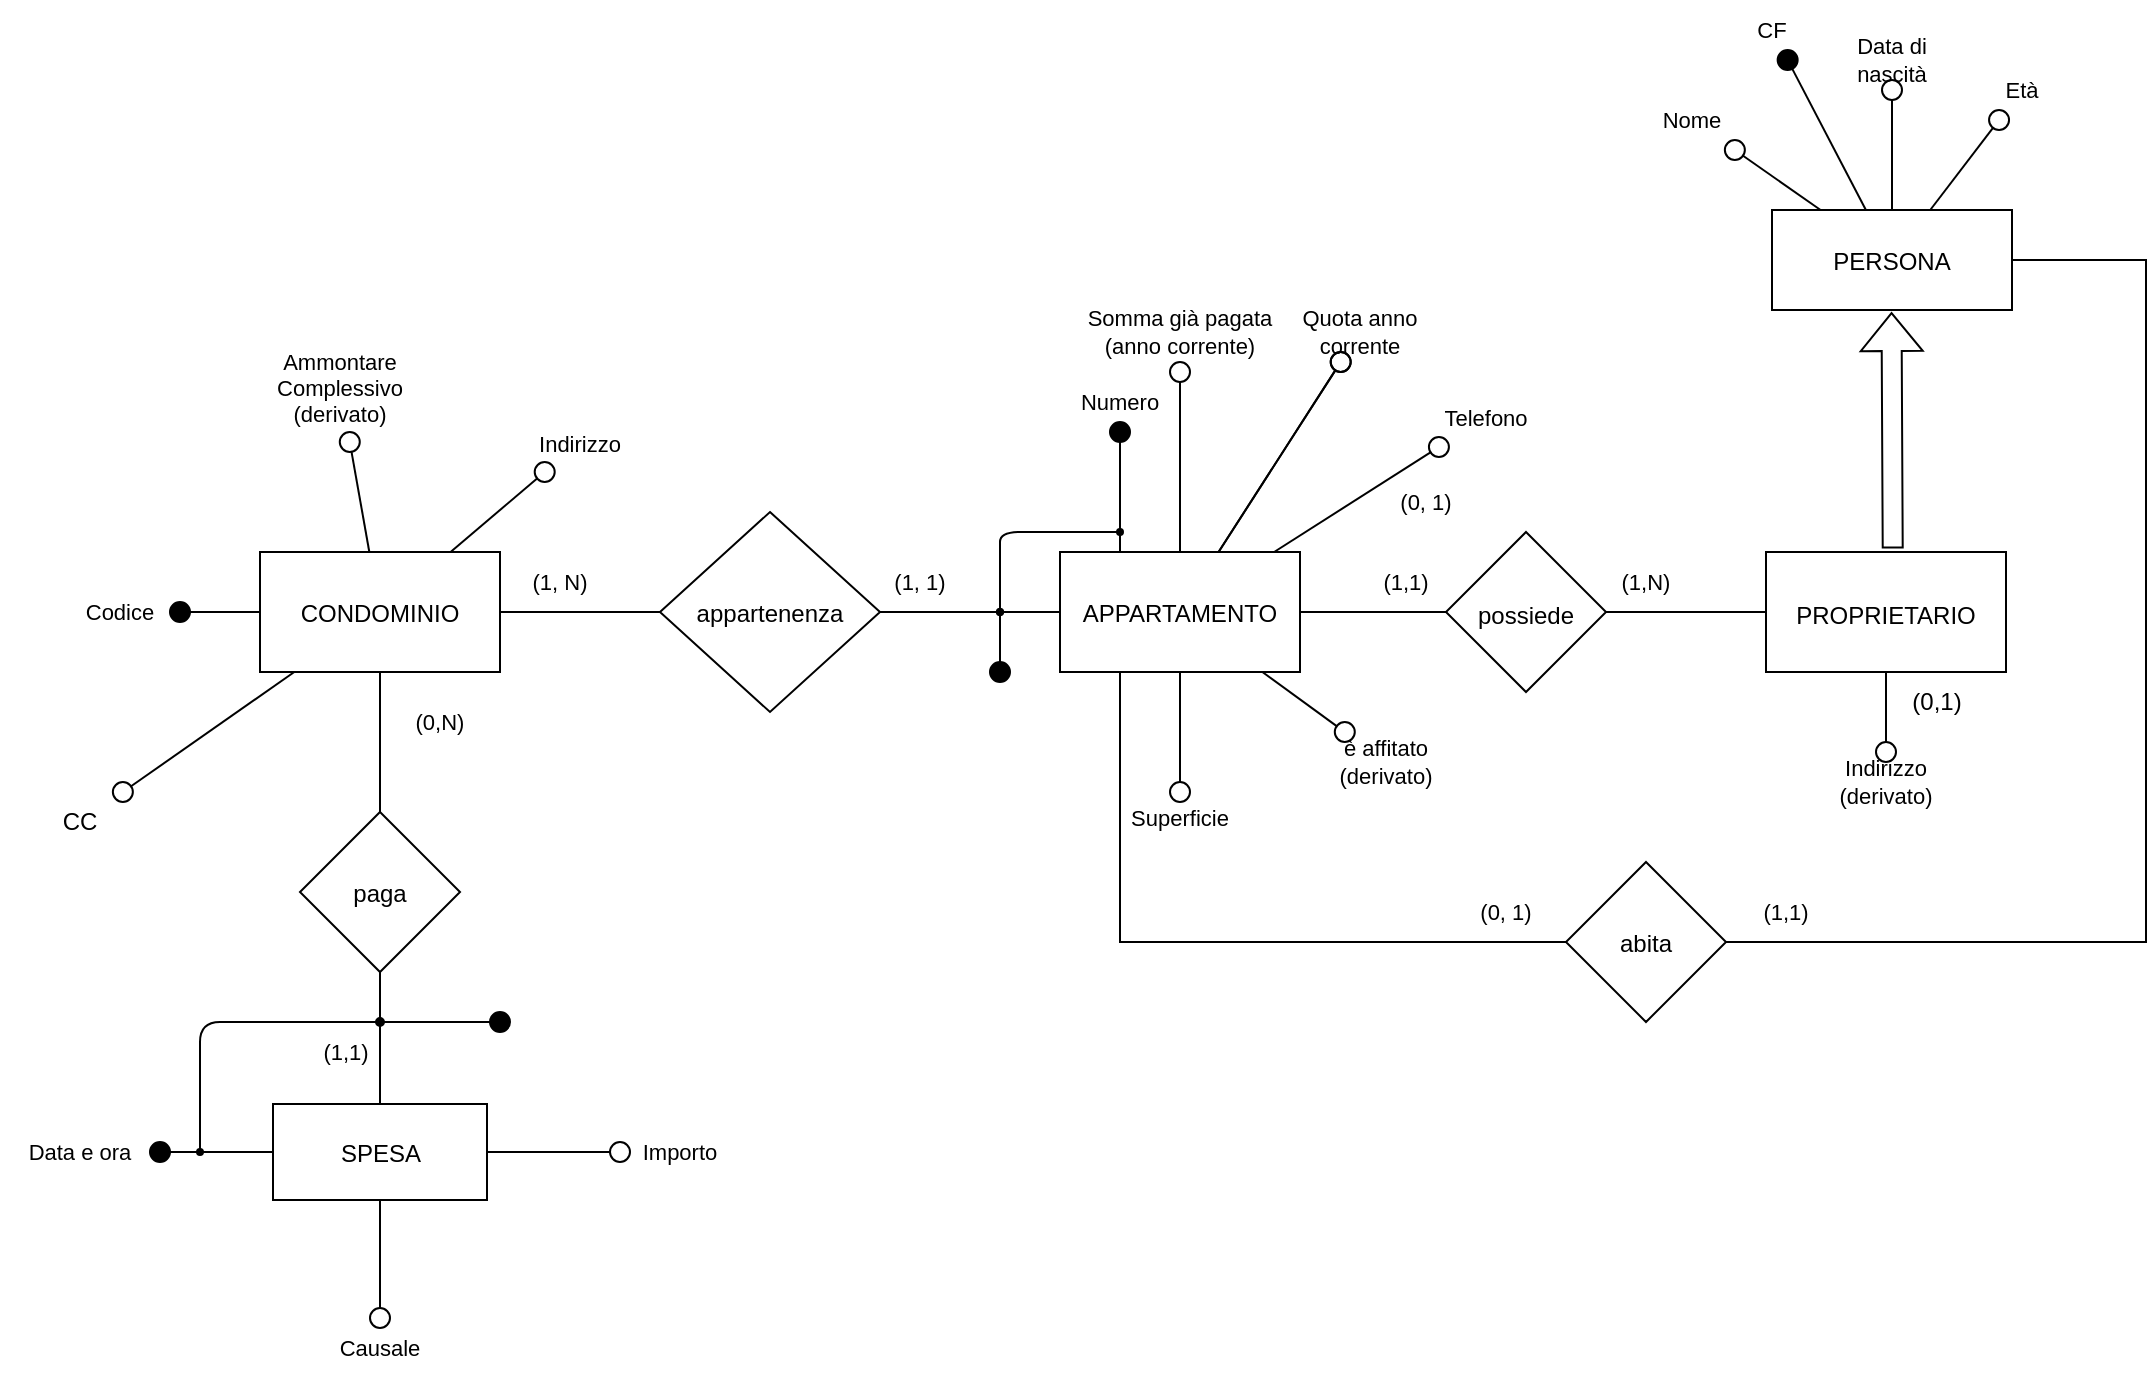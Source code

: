 <mxfile version="22.1.4" type="onedrive">
  <diagram name="Pagina-1" id="x30cziMUeCBFd0swg1NL">
    <mxGraphModel grid="1" page="1" gridSize="10" guides="1" tooltips="1" connect="1" arrows="1" fold="1" pageScale="1" pageWidth="1654" pageHeight="1169" math="0" shadow="0">
      <root>
        <mxCell id="0" />
        <mxCell id="1" parent="0" />
        <mxCell id="L8WlZY1NTqaUif9Q0aCX-7" style="rounded=0;orthogonalLoop=1;jettySize=auto;html=1;endArrow=oval;endFill=1;endSize=10;" edge="1" parent="1" source="L8WlZY1NTqaUif9Q0aCX-1" target="L8WlZY1NTqaUif9Q0aCX-8">
          <mxGeometry relative="1" as="geometry">
            <mxPoint x="397" y="647" as="targetPoint" />
          </mxGeometry>
        </mxCell>
        <mxCell id="L8WlZY1NTqaUif9Q0aCX-23" value="" style="edgeStyle=none;shape=connector;rounded=0;orthogonalLoop=1;jettySize=auto;html=1;labelBackgroundColor=default;strokeColor=default;align=center;verticalAlign=middle;fontFamily=Helvetica;fontSize=14;fontColor=default;endArrow=none;endFill=0;" edge="1" parent="1" source="L8WlZY1NTqaUif9Q0aCX-1" target="L8WlZY1NTqaUif9Q0aCX-22">
          <mxGeometry relative="1" as="geometry" />
        </mxCell>
        <mxCell id="i2xIlzCzFvHBt3hTL26c-2" style="rounded=0;orthogonalLoop=1;jettySize=auto;html=1;endArrow=oval;endFill=0;endSize=10;" edge="1" parent="1" source="L8WlZY1NTqaUif9Q0aCX-1" target="i2xIlzCzFvHBt3hTL26c-5">
          <mxGeometry relative="1" as="geometry">
            <mxPoint x="457" y="657" as="targetPoint" />
          </mxGeometry>
        </mxCell>
        <mxCell id="i2xIlzCzFvHBt3hTL26c-6" style="edgeStyle=none;shape=connector;rounded=0;orthogonalLoop=1;jettySize=auto;html=1;labelBackgroundColor=default;strokeColor=default;align=center;verticalAlign=middle;fontFamily=Helvetica;fontSize=11;fontColor=default;endArrow=oval;endFill=0;endSize=10;" edge="1" parent="1" source="L8WlZY1NTqaUif9Q0aCX-1" target="i2xIlzCzFvHBt3hTL26c-7">
          <mxGeometry relative="1" as="geometry">
            <mxPoint x="287" y="577" as="targetPoint" />
          </mxGeometry>
        </mxCell>
        <mxCell id="i2xIlzCzFvHBt3hTL26c-31" value="" style="edgeStyle=none;shape=connector;rounded=0;orthogonalLoop=1;jettySize=auto;html=1;labelBackgroundColor=default;strokeColor=default;align=center;verticalAlign=middle;fontFamily=Helvetica;fontSize=11;fontColor=default;endArrow=none;endFill=0;" edge="1" parent="1" source="L8WlZY1NTqaUif9Q0aCX-1" target="i2xIlzCzFvHBt3hTL26c-30">
          <mxGeometry relative="1" as="geometry" />
        </mxCell>
        <mxCell id="L8WlZY1NTqaUif9Q0aCX-1" value="&lt;font style=&quot;font-size: 12px;&quot;&gt;CONDOMINIO&lt;/font&gt;" style="rounded=0;whiteSpace=wrap;html=1;fontSize=14;" vertex="1" parent="1">
          <mxGeometry x="337" y="507" width="120" height="60" as="geometry" />
        </mxCell>
        <mxCell id="L8WlZY1NTqaUif9Q0aCX-8" value="&lt;span style=&quot;font-size: 11px;&quot;&gt;Codice&lt;/span&gt;" style="text;html=1;strokeColor=none;fillColor=none;align=center;verticalAlign=middle;whiteSpace=wrap;rounded=0;fontSize=11;fontStyle=0" vertex="1" parent="1">
          <mxGeometry x="237" y="522" width="60" height="30" as="geometry" />
        </mxCell>
        <mxCell id="L8WlZY1NTqaUif9Q0aCX-13" style="orthogonalLoop=1;jettySize=auto;html=1;rounded=0;endArrow=oval;endFill=0;jumpSize=6;startSize=6;endSize=10;" edge="1" parent="1" source="L8WlZY1NTqaUif9Q0aCX-1" target="L8WlZY1NTqaUif9Q0aCX-19">
          <mxGeometry relative="1" as="geometry">
            <mxPoint x="427" y="612" as="targetPoint" />
          </mxGeometry>
        </mxCell>
        <mxCell id="L8WlZY1NTqaUif9Q0aCX-19" value="&lt;font style=&quot;font-size: 11px;&quot;&gt;Indirizzo&lt;/font&gt;" style="text;html=1;strokeColor=none;fillColor=none;align=center;verticalAlign=middle;whiteSpace=wrap;rounded=0;fontSize=14;fontFamily=Helvetica;fontColor=default;" vertex="1" parent="1">
          <mxGeometry x="467" y="437" width="60" height="30" as="geometry" />
        </mxCell>
        <mxCell id="L8WlZY1NTqaUif9Q0aCX-25" value="" style="edgeStyle=none;shape=connector;rounded=0;orthogonalLoop=1;jettySize=auto;html=1;labelBackgroundColor=default;strokeColor=default;align=center;verticalAlign=middle;fontFamily=Helvetica;fontSize=14;fontColor=default;endArrow=none;endFill=0;" edge="1" parent="1" source="L8WlZY1NTqaUif9Q0aCX-22" target="L8WlZY1NTqaUif9Q0aCX-24">
          <mxGeometry relative="1" as="geometry" />
        </mxCell>
        <mxCell id="L8WlZY1NTqaUif9Q0aCX-22" value="&lt;font style=&quot;font-size: 12px;&quot;&gt;appartenenza&lt;/font&gt;" style="rhombus;whiteSpace=wrap;html=1;fontSize=14;rounded=0;" vertex="1" parent="1">
          <mxGeometry x="537" y="487" width="110" height="100" as="geometry" />
        </mxCell>
        <mxCell id="L8WlZY1NTqaUif9Q0aCX-26" style="edgeStyle=none;shape=connector;rounded=0;orthogonalLoop=1;jettySize=auto;html=1;labelBackgroundColor=default;strokeColor=default;align=center;verticalAlign=middle;fontFamily=Helvetica;fontSize=14;fontColor=default;endArrow=oval;endFill=1;exitX=0.25;exitY=0;exitDx=0;exitDy=0;endSize=10;" edge="1" parent="1" source="L8WlZY1NTqaUif9Q0aCX-24" target="i2xIlzCzFvHBt3hTL26c-14">
          <mxGeometry relative="1" as="geometry">
            <mxPoint x="757" y="617" as="targetPoint" />
            <mxPoint x="757" y="577" as="sourcePoint" />
            <Array as="points">
              <mxPoint x="767" y="497" />
            </Array>
          </mxGeometry>
        </mxCell>
        <mxCell id="L8WlZY1NTqaUif9Q0aCX-27" style="edgeStyle=none;shape=connector;rounded=0;orthogonalLoop=1;jettySize=auto;html=1;labelBackgroundColor=default;strokeColor=default;align=center;verticalAlign=middle;fontFamily=Helvetica;fontSize=14;fontColor=default;endArrow=oval;endFill=0;endSize=10;" edge="1" parent="1" source="L8WlZY1NTqaUif9Q0aCX-24" target="i2xIlzCzFvHBt3hTL26c-16">
          <mxGeometry relative="1" as="geometry">
            <mxPoint x="827" y="607" as="targetPoint" />
          </mxGeometry>
        </mxCell>
        <mxCell id="i2xIlzCzFvHBt3hTL26c-17" style="edgeStyle=none;shape=connector;rounded=0;orthogonalLoop=1;jettySize=auto;html=1;labelBackgroundColor=default;strokeColor=default;align=center;verticalAlign=middle;fontFamily=Helvetica;fontSize=11;fontColor=default;endArrow=none;endFill=0;" edge="1" parent="1">
          <mxGeometry relative="1" as="geometry">
            <mxPoint x="897" y="537" as="targetPoint" />
            <mxPoint x="897.0" y="537" as="sourcePoint" />
          </mxGeometry>
        </mxCell>
        <mxCell id="i2xIlzCzFvHBt3hTL26c-26" style="edgeStyle=none;shape=connector;rounded=0;orthogonalLoop=1;jettySize=auto;html=1;labelBackgroundColor=default;strokeColor=default;align=center;verticalAlign=middle;fontFamily=Helvetica;fontSize=11;fontColor=default;endArrow=oval;endFill=0;endSize=10;" edge="1" parent="1" source="L8WlZY1NTqaUif9Q0aCX-24" target="i2xIlzCzFvHBt3hTL26c-28">
          <mxGeometry relative="1" as="geometry">
            <mxPoint x="787.0" y="427" as="targetPoint" />
          </mxGeometry>
        </mxCell>
        <mxCell id="i2xIlzCzFvHBt3hTL26c-27" style="edgeStyle=none;shape=connector;rounded=0;orthogonalLoop=1;jettySize=auto;html=1;labelBackgroundColor=default;strokeColor=default;align=center;verticalAlign=middle;fontFamily=Helvetica;fontSize=11;fontColor=default;endArrow=oval;endFill=0;endSize=10;" edge="1" parent="1" source="L8WlZY1NTqaUif9Q0aCX-24" target="i2xIlzCzFvHBt3hTL26c-29">
          <mxGeometry relative="1" as="geometry">
            <mxPoint x="827.0" y="467" as="targetPoint" />
          </mxGeometry>
        </mxCell>
        <mxCell id="iFRmX3UDXEkOQmW5eWsl-5" value="" style="edgeStyle=none;shape=connector;rounded=0;orthogonalLoop=1;jettySize=auto;html=1;labelBackgroundColor=default;strokeColor=default;align=center;verticalAlign=middle;fontFamily=Helvetica;fontSize=11;fontColor=default;endArrow=oval;endFill=0;endSize=10;fillColor=none;" edge="1" parent="1" source="L8WlZY1NTqaUif9Q0aCX-24" target="i2xIlzCzFvHBt3hTL26c-28">
          <mxGeometry relative="1" as="geometry" />
        </mxCell>
        <mxCell id="iFRmX3UDXEkOQmW5eWsl-6" style="edgeStyle=none;shape=connector;rounded=0;orthogonalLoop=1;jettySize=auto;html=1;labelBackgroundColor=default;strokeColor=default;align=center;verticalAlign=middle;fontFamily=Helvetica;fontSize=11;fontColor=default;endArrow=oval;endFill=0;endSize=10;fillColor=none;" edge="1" parent="1" source="L8WlZY1NTqaUif9Q0aCX-24" target="iFRmX3UDXEkOQmW5eWsl-7">
          <mxGeometry relative="1" as="geometry">
            <mxPoint x="880" y="600" as="targetPoint" />
          </mxGeometry>
        </mxCell>
        <mxCell id="iFRmX3UDXEkOQmW5eWsl-8" style="edgeStyle=none;shape=connector;rounded=0;orthogonalLoop=1;jettySize=auto;html=1;labelBackgroundColor=default;strokeColor=default;align=center;verticalAlign=middle;fontFamily=Helvetica;fontSize=11;fontColor=default;endArrow=none;endFill=0;endSize=10;fillColor=none;" edge="1" parent="1" source="L8WlZY1NTqaUif9Q0aCX-24" target="lPV6GgROObEfcNHjBa3V-24">
          <mxGeometry relative="1" as="geometry" />
        </mxCell>
        <mxCell id="L8WlZY1NTqaUif9Q0aCX-24" value="&lt;font style=&quot;font-size: 12px;&quot;&gt;APPARTAMENTO&lt;/font&gt;" style="whiteSpace=wrap;html=1;fontSize=14;rounded=0;" vertex="1" parent="1">
          <mxGeometry x="737" y="507" width="120" height="60" as="geometry" />
        </mxCell>
        <mxCell id="L8WlZY1NTqaUif9Q0aCX-31" value="" style="endArrow=oval;html=1;labelBackgroundColor=default;strokeColor=default;align=center;verticalAlign=middle;fontFamily=Helvetica;fontSize=14;fontColor=default;shape=connector;endFill=1;startArrow=oval;startFill=1;startSize=3;endSize=3;" edge="1" parent="1">
          <mxGeometry width="50" height="50" relative="1" as="geometry">
            <mxPoint x="707" y="537" as="sourcePoint" />
            <mxPoint x="767" y="497" as="targetPoint" />
            <Array as="points">
              <mxPoint x="707" y="517" />
              <mxPoint x="707" y="497" />
            </Array>
          </mxGeometry>
        </mxCell>
        <mxCell id="i2xIlzCzFvHBt3hTL26c-5" value="CC" style="text;html=1;strokeColor=none;fillColor=none;align=center;verticalAlign=middle;whiteSpace=wrap;rounded=0;" vertex="1" parent="1">
          <mxGeometry x="217" y="627" width="60" height="30" as="geometry" />
        </mxCell>
        <mxCell id="i2xIlzCzFvHBt3hTL26c-7" value="Ammontare Complessivo (derivato)" style="text;html=1;strokeColor=none;fillColor=none;align=center;verticalAlign=middle;whiteSpace=wrap;rounded=0;fontSize=11;fontFamily=Helvetica;fontColor=default;" vertex="1" parent="1">
          <mxGeometry x="347" y="397" width="60" height="55" as="geometry" />
        </mxCell>
        <mxCell id="i2xIlzCzFvHBt3hTL26c-10" value="(1, N)" style="text;html=1;strokeColor=none;fillColor=none;align=center;verticalAlign=middle;whiteSpace=wrap;rounded=0;fontSize=11;fontFamily=Helvetica;fontColor=default;" vertex="1" parent="1">
          <mxGeometry x="457" y="507" width="60" height="30" as="geometry" />
        </mxCell>
        <mxCell id="i2xIlzCzFvHBt3hTL26c-11" value="(1, 1)" style="text;html=1;strokeColor=none;fillColor=none;align=center;verticalAlign=middle;whiteSpace=wrap;rounded=0;fontSize=11;fontFamily=Helvetica;fontColor=default;" vertex="1" parent="1">
          <mxGeometry x="637" y="507" width="60" height="30" as="geometry" />
        </mxCell>
        <mxCell id="i2xIlzCzFvHBt3hTL26c-14" value="Numero" style="text;html=1;strokeColor=none;fillColor=none;align=center;verticalAlign=middle;whiteSpace=wrap;rounded=0;fontSize=11;fontFamily=Helvetica;fontColor=default;fontStyle=0" vertex="1" parent="1">
          <mxGeometry x="737.0" y="417" width="60" height="30" as="geometry" />
        </mxCell>
        <mxCell id="i2xIlzCzFvHBt3hTL26c-16" value="Superficie" style="text;html=1;strokeColor=none;fillColor=none;align=center;verticalAlign=middle;whiteSpace=wrap;rounded=0;fontSize=11;fontFamily=Helvetica;fontColor=default;" vertex="1" parent="1">
          <mxGeometry x="767" y="627" width="60" height="25" as="geometry" />
        </mxCell>
        <mxCell id="i2xIlzCzFvHBt3hTL26c-19" value="" style="edgeStyle=none;shape=connector;rounded=0;orthogonalLoop=1;jettySize=auto;html=1;labelBackgroundColor=default;align=center;verticalAlign=middle;fontFamily=Helvetica;fontSize=11;fontColor=default;endArrow=oval;endFill=0;fillColor=none;endSize=10;" edge="1" parent="1" source="L8WlZY1NTqaUif9Q0aCX-24" target="i2xIlzCzFvHBt3hTL26c-25">
          <mxGeometry relative="1" as="geometry">
            <mxPoint x="897" y="537" as="targetPoint" />
            <mxPoint x="847" y="537" as="sourcePoint" />
          </mxGeometry>
        </mxCell>
        <mxCell id="i2xIlzCzFvHBt3hTL26c-21" value="" style="edgeStyle=none;shape=connector;rounded=0;orthogonalLoop=1;jettySize=auto;html=1;labelBackgroundColor=default;strokeColor=default;align=center;verticalAlign=middle;fontFamily=Helvetica;fontSize=11;fontColor=default;endArrow=oval;endFill=0;" edge="1" parent="1">
          <mxGeometry relative="1" as="geometry">
            <mxPoint x="907.0" y="537" as="sourcePoint" />
            <mxPoint x="907.0" y="537" as="targetPoint" />
          </mxGeometry>
        </mxCell>
        <mxCell id="i2xIlzCzFvHBt3hTL26c-24" value="(0, 1)" style="text;html=1;strokeColor=none;fillColor=none;align=center;verticalAlign=middle;whiteSpace=wrap;rounded=0;fontSize=11;fontFamily=Helvetica;fontColor=default;" vertex="1" parent="1">
          <mxGeometry x="890" y="467" width="60" height="30" as="geometry" />
        </mxCell>
        <mxCell id="i2xIlzCzFvHBt3hTL26c-25" value="Telefono" style="text;html=1;strokeColor=none;fillColor=none;align=center;verticalAlign=middle;whiteSpace=wrap;rounded=0;fontSize=11;fontFamily=Helvetica;fontColor=default;" vertex="1" parent="1">
          <mxGeometry x="920.0" y="424.5" width="60" height="30" as="geometry" />
        </mxCell>
        <mxCell id="i2xIlzCzFvHBt3hTL26c-28" value="Quota anno corrente" style="text;html=1;strokeColor=none;fillColor=none;align=center;verticalAlign=middle;whiteSpace=wrap;rounded=0;fontSize=11;fontFamily=Helvetica;fontColor=default;" vertex="1" parent="1">
          <mxGeometry x="857.0" y="382" width="60" height="30" as="geometry" />
        </mxCell>
        <mxCell id="i2xIlzCzFvHBt3hTL26c-29" value="Somma già pagata (anno corrente)" style="text;html=1;strokeColor=none;fillColor=none;align=center;verticalAlign=middle;whiteSpace=wrap;rounded=0;fontSize=11;fontFamily=Helvetica;fontColor=default;" vertex="1" parent="1">
          <mxGeometry x="742" y="377" width="110" height="40" as="geometry" />
        </mxCell>
        <mxCell id="i2xIlzCzFvHBt3hTL26c-33" value="" style="edgeStyle=none;shape=connector;rounded=0;orthogonalLoop=1;jettySize=auto;html=1;labelBackgroundColor=default;strokeColor=default;align=center;verticalAlign=middle;fontFamily=Helvetica;fontSize=11;fontColor=default;endArrow=none;endFill=0;" edge="1" parent="1" source="i2xIlzCzFvHBt3hTL26c-30" target="i2xIlzCzFvHBt3hTL26c-32">
          <mxGeometry relative="1" as="geometry">
            <Array as="points" />
          </mxGeometry>
        </mxCell>
        <mxCell id="i2xIlzCzFvHBt3hTL26c-30" value="&lt;font style=&quot;font-size: 12px;&quot;&gt;paga&lt;/font&gt;" style="rhombus;whiteSpace=wrap;html=1;fontSize=14;rounded=0;" vertex="1" parent="1">
          <mxGeometry x="357" y="637" width="80" height="80" as="geometry" />
        </mxCell>
        <mxCell id="lPV6GgROObEfcNHjBa3V-33" style="edgeStyle=none;shape=connector;rounded=0;orthogonalLoop=1;jettySize=auto;html=1;labelBackgroundColor=default;strokeColor=default;align=center;verticalAlign=middle;fontFamily=Helvetica;fontSize=11;fontColor=default;endArrow=oval;endFill=0;endSize=10;" edge="1" parent="1" source="i2xIlzCzFvHBt3hTL26c-32" target="lPV6GgROObEfcNHjBa3V-34">
          <mxGeometry relative="1" as="geometry">
            <mxPoint x="367" y="892" as="targetPoint" />
          </mxGeometry>
        </mxCell>
        <mxCell id="lPV6GgROObEfcNHjBa3V-35" style="edgeStyle=none;shape=connector;rounded=0;orthogonalLoop=1;jettySize=auto;html=1;labelBackgroundColor=default;strokeColor=default;align=center;verticalAlign=middle;fontFamily=Helvetica;fontSize=11;fontColor=default;endArrow=oval;endFill=1;endSize=10;exitX=0;exitY=0.5;exitDx=0;exitDy=0;" edge="1" parent="1" source="i2xIlzCzFvHBt3hTL26c-32" target="lPV6GgROObEfcNHjBa3V-36">
          <mxGeometry relative="1" as="geometry">
            <mxPoint x="527" y="912" as="targetPoint" />
            <mxPoint x="327" y="807" as="sourcePoint" />
          </mxGeometry>
        </mxCell>
        <mxCell id="i2xIlzCzFvHBt3hTL26c-32" value="&lt;font style=&quot;font-size: 12px;&quot;&gt;SPESA&lt;/font&gt;" style="whiteSpace=wrap;html=1;fontSize=14;rounded=0;" vertex="1" parent="1">
          <mxGeometry x="343.5" y="783" width="107" height="48" as="geometry" />
        </mxCell>
        <mxCell id="i2xIlzCzFvHBt3hTL26c-34" value="(0,N)" style="text;html=1;strokeColor=none;fillColor=none;align=center;verticalAlign=middle;whiteSpace=wrap;rounded=0;fontSize=11;fontFamily=Helvetica;fontColor=default;" vertex="1" parent="1">
          <mxGeometry x="397" y="577" width="60" height="30" as="geometry" />
        </mxCell>
        <mxCell id="i2xIlzCzFvHBt3hTL26c-35" value="(1,1)" style="text;html=1;strokeColor=none;fillColor=none;align=center;verticalAlign=middle;whiteSpace=wrap;rounded=0;fontSize=11;fontFamily=Helvetica;fontColor=default;" vertex="1" parent="1">
          <mxGeometry x="350" y="742" width="60" height="30" as="geometry" />
        </mxCell>
        <mxCell id="i2xIlzCzFvHBt3hTL26c-62" value="" style="endArrow=oval;html=1;rounded=0;labelBackgroundColor=default;strokeColor=default;align=center;verticalAlign=middle;fontFamily=Helvetica;fontSize=11;fontColor=default;shape=connector;startArrow=oval;startFill=1;endFill=1;sourcePerimeterSpacing=0;endSize=10;startSize=3;" edge="1" parent="1">
          <mxGeometry width="50" height="50" relative="1" as="geometry">
            <mxPoint x="707" y="537" as="sourcePoint" />
            <mxPoint x="707" y="567" as="targetPoint" />
            <Array as="points">
              <mxPoint x="707" y="567" />
            </Array>
          </mxGeometry>
        </mxCell>
        <mxCell id="lPV6GgROObEfcNHjBa3V-17" style="edgeStyle=none;shape=connector;rounded=0;orthogonalLoop=1;jettySize=auto;html=1;labelBackgroundColor=default;strokeColor=default;align=center;verticalAlign=middle;fontFamily=Helvetica;fontSize=11;fontColor=default;endArrow=oval;endFill=1;endSize=10;" edge="1" parent="1" source="lPV6GgROObEfcNHjBa3V-7" target="lPV6GgROObEfcNHjBa3V-18">
          <mxGeometry relative="1" as="geometry">
            <mxPoint x="1093.0" y="246" as="targetPoint" />
          </mxGeometry>
        </mxCell>
        <mxCell id="lPV6GgROObEfcNHjBa3V-51" style="edgeStyle=none;shape=connector;rounded=0;orthogonalLoop=1;jettySize=auto;html=1;labelBackgroundColor=default;strokeColor=default;align=center;verticalAlign=middle;fontFamily=Helvetica;fontSize=11;fontColor=default;endArrow=oval;endFill=0;endSize=10;" edge="1" parent="1" source="lPV6GgROObEfcNHjBa3V-7" target="lPV6GgROObEfcNHjBa3V-52">
          <mxGeometry relative="1" as="geometry">
            <mxPoint x="1163" y="276" as="targetPoint" />
          </mxGeometry>
        </mxCell>
        <mxCell id="lPV6GgROObEfcNHjBa3V-53" style="edgeStyle=none;shape=connector;rounded=0;orthogonalLoop=1;jettySize=auto;html=1;labelBackgroundColor=default;strokeColor=default;align=center;verticalAlign=middle;fontFamily=Helvetica;fontSize=11;fontColor=default;endArrow=oval;endFill=0;endSize=10;" edge="1" parent="1" source="lPV6GgROObEfcNHjBa3V-7" target="lPV6GgROObEfcNHjBa3V-54">
          <mxGeometry relative="1" as="geometry">
            <mxPoint x="1203" y="316" as="targetPoint" />
          </mxGeometry>
        </mxCell>
        <mxCell id="lPV6GgROObEfcNHjBa3V-55" style="edgeStyle=none;shape=connector;rounded=0;orthogonalLoop=1;jettySize=auto;html=1;labelBackgroundColor=default;strokeColor=default;align=center;verticalAlign=middle;fontFamily=Helvetica;fontSize=11;fontColor=default;endArrow=oval;endFill=0;endSize=10;" edge="1" parent="1" source="lPV6GgROObEfcNHjBa3V-7" target="lPV6GgROObEfcNHjBa3V-56">
          <mxGeometry relative="1" as="geometry">
            <mxPoint x="1053" y="316" as="targetPoint" />
          </mxGeometry>
        </mxCell>
        <mxCell id="lPV6GgROObEfcNHjBa3V-7" value="&lt;font style=&quot;font-size: 12px;&quot;&gt;PERSONA&lt;/font&gt;" style="rounded=0;whiteSpace=wrap;html=1;fontFamily=Helvetica;fontSize=14;fontColor=default;" vertex="1" parent="1">
          <mxGeometry x="1093" y="336" width="120" height="50" as="geometry" />
        </mxCell>
        <mxCell id="lPV6GgROObEfcNHjBa3V-12" value="" style="endArrow=block;html=1;rounded=0;labelBackgroundColor=default;strokeColor=default;align=center;verticalAlign=middle;fontFamily=Helvetica;fontSize=11;fontColor=default;endFill=0;startArrow=none;startFill=0;strokeWidth=1;entryX=0.5;entryY=1;entryDx=0;entryDy=0;shape=flexArrow;fillColor=none;exitX=0.528;exitY=-0.029;exitDx=0;exitDy=0;exitPerimeter=0;" edge="1" parent="1" source="lPV6GgROObEfcNHjBa3V-15">
          <mxGeometry width="50" height="50" relative="1" as="geometry">
            <mxPoint x="1152.77" y="467" as="sourcePoint" />
            <mxPoint x="1152.77" y="387" as="targetPoint" />
          </mxGeometry>
        </mxCell>
        <mxCell id="lPV6GgROObEfcNHjBa3V-21" style="edgeStyle=none;shape=connector;rounded=0;orthogonalLoop=1;jettySize=auto;html=1;labelBackgroundColor=default;strokeColor=default;align=center;verticalAlign=middle;fontFamily=Helvetica;fontSize=11;fontColor=default;endArrow=oval;endFill=0;endSize=10;" edge="1" parent="1" source="lPV6GgROObEfcNHjBa3V-15" target="lPV6GgROObEfcNHjBa3V-75">
          <mxGeometry relative="1" as="geometry">
            <mxPoint x="1150" y="607" as="targetPoint" />
          </mxGeometry>
        </mxCell>
        <mxCell id="lPV6GgROObEfcNHjBa3V-25" value="" style="edgeStyle=none;shape=connector;rounded=0;orthogonalLoop=1;jettySize=auto;html=1;labelBackgroundColor=default;strokeColor=default;align=center;verticalAlign=middle;fontFamily=Helvetica;fontSize=11;fontColor=default;endArrow=none;endFill=0;" edge="1" parent="1" source="lPV6GgROObEfcNHjBa3V-15" target="lPV6GgROObEfcNHjBa3V-24">
          <mxGeometry relative="1" as="geometry" />
        </mxCell>
        <mxCell id="lPV6GgROObEfcNHjBa3V-15" value="&lt;font style=&quot;font-size: 12px;&quot;&gt;PROPRIETARIO&lt;/font&gt;" style="rounded=0;whiteSpace=wrap;html=1;fontFamily=Helvetica;fontSize=15;fontColor=default;" vertex="1" parent="1">
          <mxGeometry x="1090" y="507" width="120" height="60" as="geometry" />
        </mxCell>
        <mxCell id="lPV6GgROObEfcNHjBa3V-45" value="" style="edgeStyle=orthogonalEdgeStyle;shape=connector;rounded=0;orthogonalLoop=1;jettySize=auto;html=1;labelBackgroundColor=default;strokeColor=default;align=center;verticalAlign=middle;fontFamily=Helvetica;fontSize=11;fontColor=default;endArrow=none;endFill=0;entryX=1;entryY=0.5;entryDx=0;entryDy=0;exitX=1;exitY=0.5;exitDx=0;exitDy=0;" edge="1" parent="1" source="lPV6GgROObEfcNHjBa3V-7" target="lPV6GgROObEfcNHjBa3V-44">
          <mxGeometry relative="1" as="geometry">
            <Array as="points">
              <mxPoint x="1280" y="361" />
              <mxPoint x="1280" y="702" />
            </Array>
            <mxPoint x="1273" y="390" as="sourcePoint" />
          </mxGeometry>
        </mxCell>
        <mxCell id="lPV6GgROObEfcNHjBa3V-18" value="CF" style="text;html=1;strokeColor=none;fillColor=none;align=center;verticalAlign=middle;whiteSpace=wrap;rounded=0;fontSize=11;fontFamily=Helvetica;fontColor=default;" vertex="1" parent="1">
          <mxGeometry x="1063.0" y="231" width="60" height="30" as="geometry" />
        </mxCell>
        <mxCell id="lPV6GgROObEfcNHjBa3V-24" value="&lt;font style=&quot;font-size: 12px;&quot;&gt;possiede&lt;/font&gt;" style="rhombus;whiteSpace=wrap;html=1;fontSize=15;rounded=0;" vertex="1" parent="1">
          <mxGeometry x="930" y="497" width="80" height="80" as="geometry" />
        </mxCell>
        <mxCell id="lPV6GgROObEfcNHjBa3V-34" value="Causale" style="text;html=1;strokeColor=none;fillColor=none;align=center;verticalAlign=middle;whiteSpace=wrap;rounded=0;fontSize=11;fontFamily=Helvetica;fontColor=default;" vertex="1" parent="1">
          <mxGeometry x="367" y="890" width="60" height="30" as="geometry" />
        </mxCell>
        <mxCell id="lPV6GgROObEfcNHjBa3V-36" value="Data e ora" style="text;html=1;strokeColor=none;fillColor=none;align=center;verticalAlign=middle;whiteSpace=wrap;rounded=0;fontSize=11;fontFamily=Helvetica;fontColor=default;" vertex="1" parent="1">
          <mxGeometry x="207" y="792" width="80" height="30" as="geometry" />
        </mxCell>
        <mxCell id="lPV6GgROObEfcNHjBa3V-37" style="edgeStyle=none;shape=connector;rounded=0;orthogonalLoop=1;jettySize=auto;html=1;labelBackgroundColor=default;strokeColor=default;align=center;verticalAlign=middle;fontFamily=Helvetica;fontSize=11;fontColor=default;endArrow=oval;endFill=0;endSize=10;" edge="1" parent="1" source="i2xIlzCzFvHBt3hTL26c-32" target="lPV6GgROObEfcNHjBa3V-38">
          <mxGeometry relative="1" as="geometry">
            <mxPoint x="527" y="872" as="targetPoint" />
            <mxPoint x="440" y="802" as="sourcePoint" />
          </mxGeometry>
        </mxCell>
        <mxCell id="lPV6GgROObEfcNHjBa3V-38" value="Importo" style="text;html=1;strokeColor=none;fillColor=none;align=center;verticalAlign=middle;whiteSpace=wrap;rounded=0;fontSize=11;fontFamily=Helvetica;fontColor=default;" vertex="1" parent="1">
          <mxGeometry x="517" y="792" width="60" height="30" as="geometry" />
        </mxCell>
        <mxCell id="lPV6GgROObEfcNHjBa3V-41" value="(1,N)" style="text;html=1;strokeColor=none;fillColor=none;align=center;verticalAlign=middle;whiteSpace=wrap;rounded=0;fontSize=11;fontFamily=Helvetica;fontColor=default;" vertex="1" parent="1">
          <mxGeometry x="1000" y="507" width="60" height="30" as="geometry" />
        </mxCell>
        <mxCell id="lPV6GgROObEfcNHjBa3V-46" style="edgeStyle=orthogonalEdgeStyle;shape=connector;rounded=0;orthogonalLoop=1;jettySize=auto;html=1;labelBackgroundColor=default;strokeColor=default;align=center;verticalAlign=middle;fontFamily=Helvetica;fontSize=11;fontColor=default;endArrow=none;endFill=0;entryX=0.25;entryY=1;entryDx=0;entryDy=0;" edge="1" parent="1" source="lPV6GgROObEfcNHjBa3V-44" target="L8WlZY1NTqaUif9Q0aCX-24">
          <mxGeometry relative="1" as="geometry">
            <mxPoint x="957" y="727" as="targetPoint" />
          </mxGeometry>
        </mxCell>
        <mxCell id="lPV6GgROObEfcNHjBa3V-44" value="&lt;div style=&quot;font-size: 13px;&quot;&gt;&lt;font style=&quot;font-size: 12px;&quot;&gt;abita&lt;/font&gt;&lt;/div&gt;" style="rhombus;whiteSpace=wrap;html=1;fontSize=15;rounded=0;" vertex="1" parent="1">
          <mxGeometry x="990" y="662" width="80" height="80" as="geometry" />
        </mxCell>
        <mxCell id="lPV6GgROObEfcNHjBa3V-52" value="Data di nascità" style="text;html=1;strokeColor=none;fillColor=none;align=center;verticalAlign=middle;whiteSpace=wrap;rounded=0;fontSize=11;fontFamily=Helvetica;fontColor=default;" vertex="1" parent="1">
          <mxGeometry x="1123" y="246" width="60" height="30" as="geometry" />
        </mxCell>
        <mxCell id="lPV6GgROObEfcNHjBa3V-54" value="Età" style="text;html=1;strokeColor=none;fillColor=none;align=center;verticalAlign=middle;whiteSpace=wrap;rounded=0;fontSize=11;fontFamily=Helvetica;fontColor=default;" vertex="1" parent="1">
          <mxGeometry x="1188" y="261" width="60" height="30" as="geometry" />
        </mxCell>
        <mxCell id="lPV6GgROObEfcNHjBa3V-56" value="Nome" style="text;html=1;strokeColor=none;fillColor=none;align=center;verticalAlign=middle;whiteSpace=wrap;rounded=0;fontSize=11;fontFamily=Helvetica;fontColor=default;" vertex="1" parent="1">
          <mxGeometry x="1023" y="276" width="60" height="30" as="geometry" />
        </mxCell>
        <mxCell id="lPV6GgROObEfcNHjBa3V-60" value="(0, 1)" style="text;html=1;strokeColor=none;fillColor=none;align=center;verticalAlign=middle;whiteSpace=wrap;rounded=0;fontSize=11;fontFamily=Helvetica;fontColor=default;" vertex="1" parent="1">
          <mxGeometry x="930" y="672" width="60" height="30" as="geometry" />
        </mxCell>
        <mxCell id="lPV6GgROObEfcNHjBa3V-61" value="(1,1)" style="text;html=1;strokeColor=none;fillColor=none;align=center;verticalAlign=middle;whiteSpace=wrap;rounded=0;fontSize=11;fontFamily=Helvetica;fontColor=default;" vertex="1" parent="1">
          <mxGeometry x="1070" y="672" width="60" height="30" as="geometry" />
        </mxCell>
        <mxCell id="lPV6GgROObEfcNHjBa3V-62" value="(1,1)" style="text;html=1;strokeColor=none;fillColor=none;align=center;verticalAlign=middle;whiteSpace=wrap;rounded=0;fontSize=11;fontFamily=Helvetica;fontColor=default;" vertex="1" parent="1">
          <mxGeometry x="880" y="507" width="60" height="30" as="geometry" />
        </mxCell>
        <mxCell id="lPV6GgROObEfcNHjBa3V-75" value="&lt;div&gt;Indirizzo&lt;/div&gt;(derivato)" style="text;html=1;strokeColor=none;fillColor=none;align=center;verticalAlign=middle;whiteSpace=wrap;rounded=0;fontSize=11;fontFamily=Helvetica;fontColor=default;" vertex="1" parent="1">
          <mxGeometry x="1120" y="607" width="60" height="30" as="geometry" />
        </mxCell>
        <mxCell id="lPV6GgROObEfcNHjBa3V-76" value="" style="endArrow=oval;html=1;labelBackgroundColor=default;strokeColor=default;align=center;verticalAlign=middle;fontFamily=Helvetica;fontSize=14;fontColor=default;shape=connector;endFill=1;startArrow=oval;startFill=1;startSize=3;endSize=4;" edge="1" parent="1">
          <mxGeometry width="50" height="50" relative="1" as="geometry">
            <mxPoint x="307" y="807" as="sourcePoint" />
            <mxPoint x="397" y="742" as="targetPoint" />
            <Array as="points">
              <mxPoint x="307" y="742" />
            </Array>
          </mxGeometry>
        </mxCell>
        <mxCell id="lPV6GgROObEfcNHjBa3V-77" value="" style="endArrow=oval;html=1;rounded=0;labelBackgroundColor=default;strokeColor=default;align=center;verticalAlign=middle;fontFamily=Helvetica;fontSize=11;fontColor=default;shape=connector;endSize=0;endFill=1;startArrow=oval;startFill=1;startSize=10;" edge="1" parent="1">
          <mxGeometry width="50" height="50" relative="1" as="geometry">
            <mxPoint x="457" y="742" as="sourcePoint" />
            <mxPoint x="397" y="742" as="targetPoint" />
            <Array as="points" />
          </mxGeometry>
        </mxCell>
        <mxCell id="iFRmX3UDXEkOQmW5eWsl-3" value="(0,1)" style="text;html=1;align=center;verticalAlign=middle;resizable=0;points=[];autosize=1;strokeColor=none;fillColor=none;" vertex="1" parent="1">
          <mxGeometry x="1150" y="567" width="50" height="30" as="geometry" />
        </mxCell>
        <mxCell id="iFRmX3UDXEkOQmW5eWsl-7" value="&lt;div&gt;è affitato&lt;/div&gt;&lt;div&gt;(derivato)&lt;/div&gt;" style="text;html=1;strokeColor=none;fillColor=none;align=center;verticalAlign=middle;whiteSpace=wrap;rounded=0;fontSize=11;fontFamily=Helvetica;fontColor=default;" vertex="1" parent="1">
          <mxGeometry x="870" y="597" width="60" height="30" as="geometry" />
        </mxCell>
      </root>
    </mxGraphModel>
  </diagram>
</mxfile>

